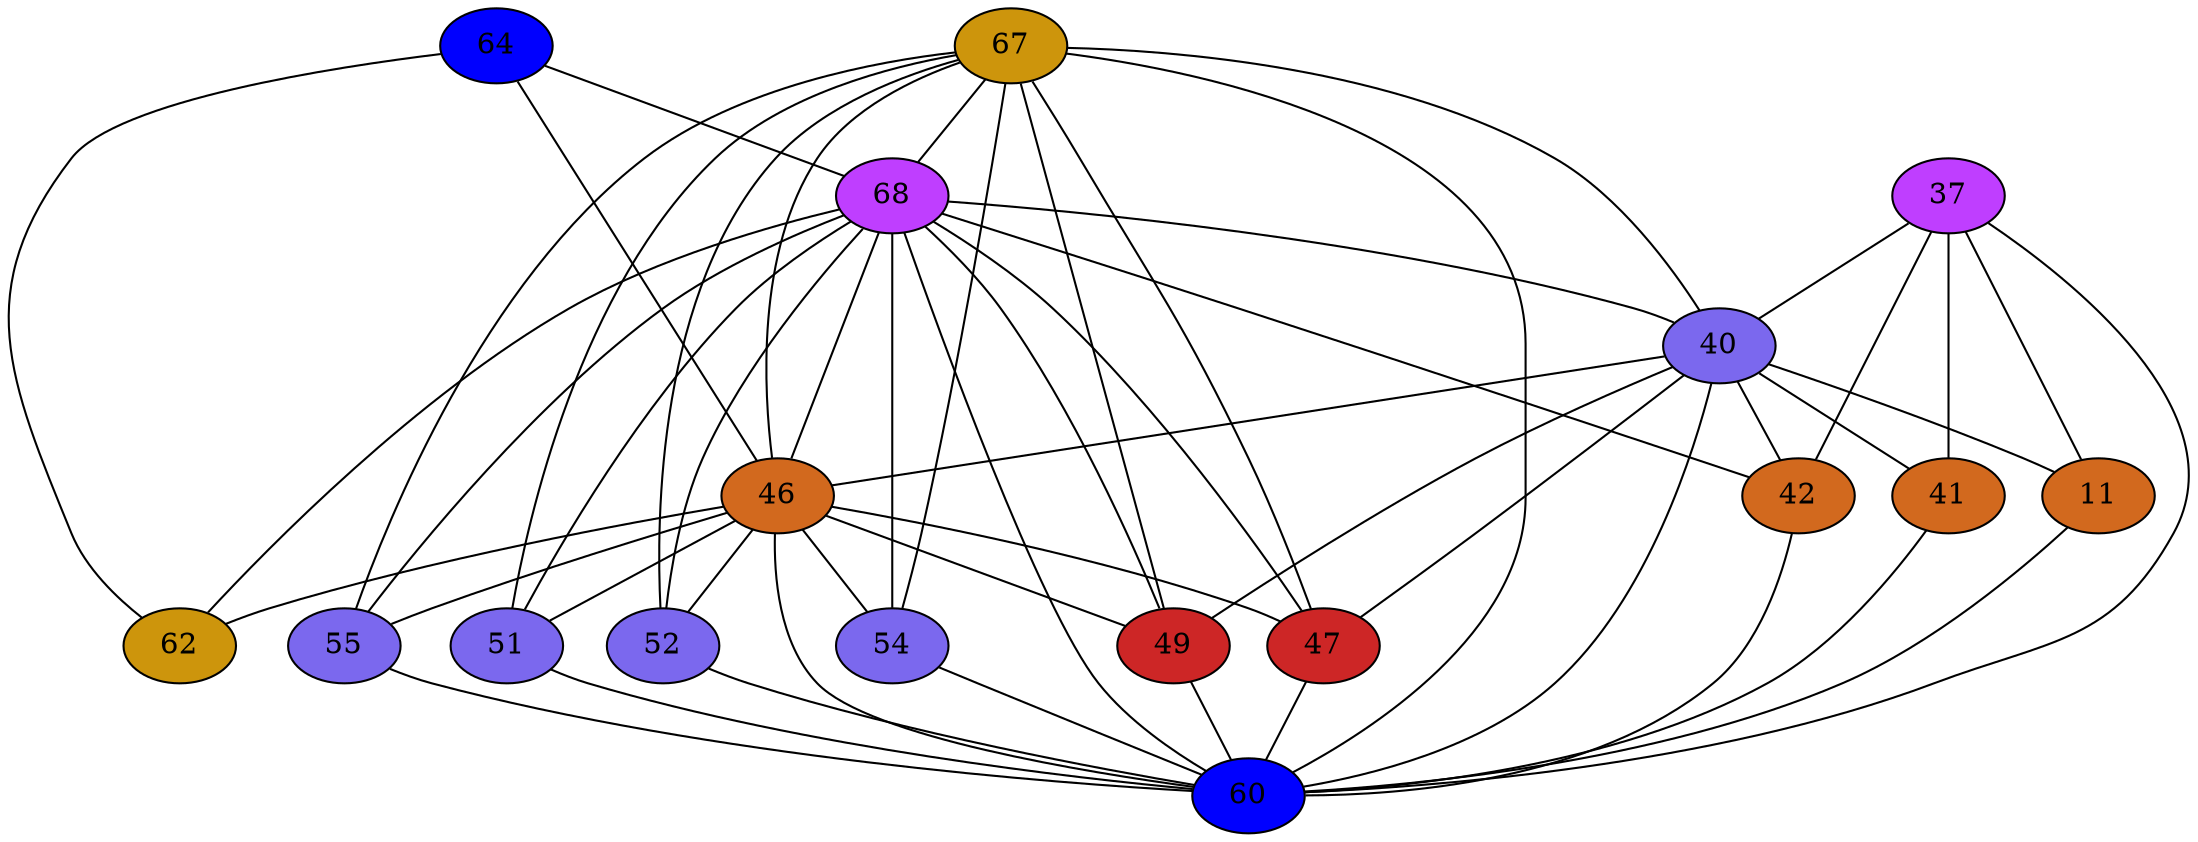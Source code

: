 strict graph {
64[label="64" style=filled fillcolor="blue1"];
64 -- 68
64 -- 46
64 -- 62
67[label="67" style=filled fillcolor="darkgoldenrod3"];
67 -- 49
67 -- 51
67 -- 52
67 -- 68
67 -- 54
67 -- 55
67 -- 40
67 -- 60
67 -- 46
67 -- 47
68[label="68" style=filled fillcolor="darkorchid1"];
68 -- 64
68 -- 67
68 -- 40
68 -- 42
68 -- 46
68 -- 47
68 -- 49
68 -- 51
68 -- 52
68 -- 54
68 -- 55
68 -- 60
68 -- 62
37[label="37" style=filled fillcolor="darkorchid1"];
37 -- 40
37 -- 41
37 -- 42
37 -- 11
37 -- 60
40[label="40" style=filled fillcolor="mediumslateblue"];
40 -- 49
40 -- 67
40 -- 68
40 -- 37
40 -- 41
40 -- 42
40 -- 11
40 -- 60
40 -- 46
40 -- 47
41[label="41" style=filled fillcolor="chocolate"];
41 -- 37
41 -- 40
41 -- 60
42[label="42" style=filled fillcolor="chocolate"];
42 -- 68
42 -- 37
42 -- 40
42 -- 60
11[label="11" style=filled fillcolor="chocolate"];
11 -- 37
11 -- 40
11 -- 60
46[label="46" style=filled fillcolor="chocolate"];
46 -- 64
46 -- 49
46 -- 51
46 -- 67
46 -- 52
46 -- 68
46 -- 54
46 -- 55
46 -- 40
46 -- 60
46 -- 62
46 -- 47
47[label="47" style=filled fillcolor="firebrick3"];
47 -- 67
47 -- 68
47 -- 40
47 -- 60
47 -- 46
49[label="49" style=filled fillcolor="firebrick3"];
49 -- 67
49 -- 68
49 -- 40
49 -- 60
49 -- 46
51[label="51" style=filled fillcolor="mediumslateblue"];
51 -- 67
51 -- 68
51 -- 60
51 -- 46
52[label="52" style=filled fillcolor="mediumslateblue"];
52 -- 67
52 -- 68
52 -- 60
52 -- 46
54[label="54" style=filled fillcolor="mediumslateblue"];
54 -- 67
54 -- 68
54 -- 60
54 -- 46
55[label="55" style=filled fillcolor="mediumslateblue"];
55 -- 67
55 -- 68
55 -- 60
55 -- 46
60[label="60" style=filled fillcolor="blue1"];
60 -- 67
60 -- 68
60 -- 37
60 -- 40
60 -- 41
60 -- 42
60 -- 11
60 -- 46
60 -- 47
60 -- 49
60 -- 51
60 -- 52
60 -- 54
60 -- 55
62[label="62" style=filled fillcolor="darkgoldenrod3"];
62 -- 64
62 -- 68
62 -- 46
}